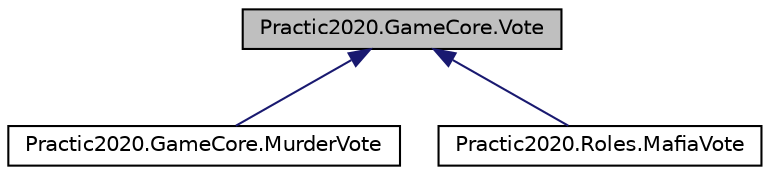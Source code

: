 digraph "Practic2020.GameCore.Vote"
{
 // LATEX_PDF_SIZE
  edge [fontname="Helvetica",fontsize="10",labelfontname="Helvetica",labelfontsize="10"];
  node [fontname="Helvetica",fontsize="10",shape=record];
  Node1 [label="Practic2020.GameCore.Vote",height=0.2,width=0.4,color="black", fillcolor="grey75", style="filled", fontcolor="black",tooltip="абстрактный класс голосования, выполняющий роль сбора голосов игроков, и выполнения приговоров"];
  Node1 -> Node2 [dir="back",color="midnightblue",fontsize="10",style="solid",fontname="Helvetica"];
  Node2 [label="Practic2020.GameCore.MurderVote",height=0.2,width=0.4,color="black", fillcolor="white", style="filled",URL="$class_practic2020_1_1_game_core_1_1_murder_vote.html",tooltip="голосование за убийцу. выполняеться каждый день среди всех участников игры."];
  Node1 -> Node3 [dir="back",color="midnightblue",fontsize="10",style="solid",fontname="Helvetica"];
  Node3 [label="Practic2020.Roles.MafiaVote",height=0.2,width=0.4,color="black", fillcolor="white", style="filled",URL="$class_practic2020_1_1_roles_1_1_mafia_vote.html",tooltip="голосование мафии"];
}
